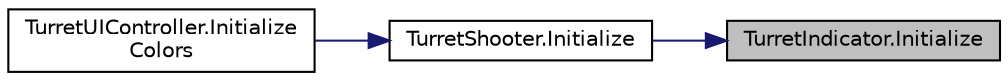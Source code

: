 digraph "TurretIndicator.Initialize"
{
 // INTERACTIVE_SVG=YES
 // LATEX_PDF_SIZE
  bgcolor="transparent";
  edge [fontname="Helvetica",fontsize="10",labelfontname="Helvetica",labelfontsize="10"];
  node [fontname="Helvetica",fontsize="10",shape=record];
  rankdir="RL";
  Node1 [label="TurretIndicator.Initialize",height=0.2,width=0.4,color="black", fillcolor="grey75", style="filled", fontcolor="black",tooltip=" "];
  Node1 -> Node2 [dir="back",color="midnightblue",fontsize="10",style="solid",fontname="Helvetica"];
  Node2 [label="TurretShooter.Initialize",height=0.2,width=0.4,color="black",URL="$class_turret_shooter.html#a320c5a07618bf6eeed732ca91129c251",tooltip="This method initializes the turret script."];
  Node2 -> Node3 [dir="back",color="midnightblue",fontsize="10",style="solid",fontname="Helvetica"];
  Node3 [label="TurretUIController.Initialize\lColors",height=0.2,width=0.4,color="black",URL="$class_turret_u_i_controller.html#a33612c1e7e2da071dd41cc5ac4ad01be",tooltip=" "];
}
